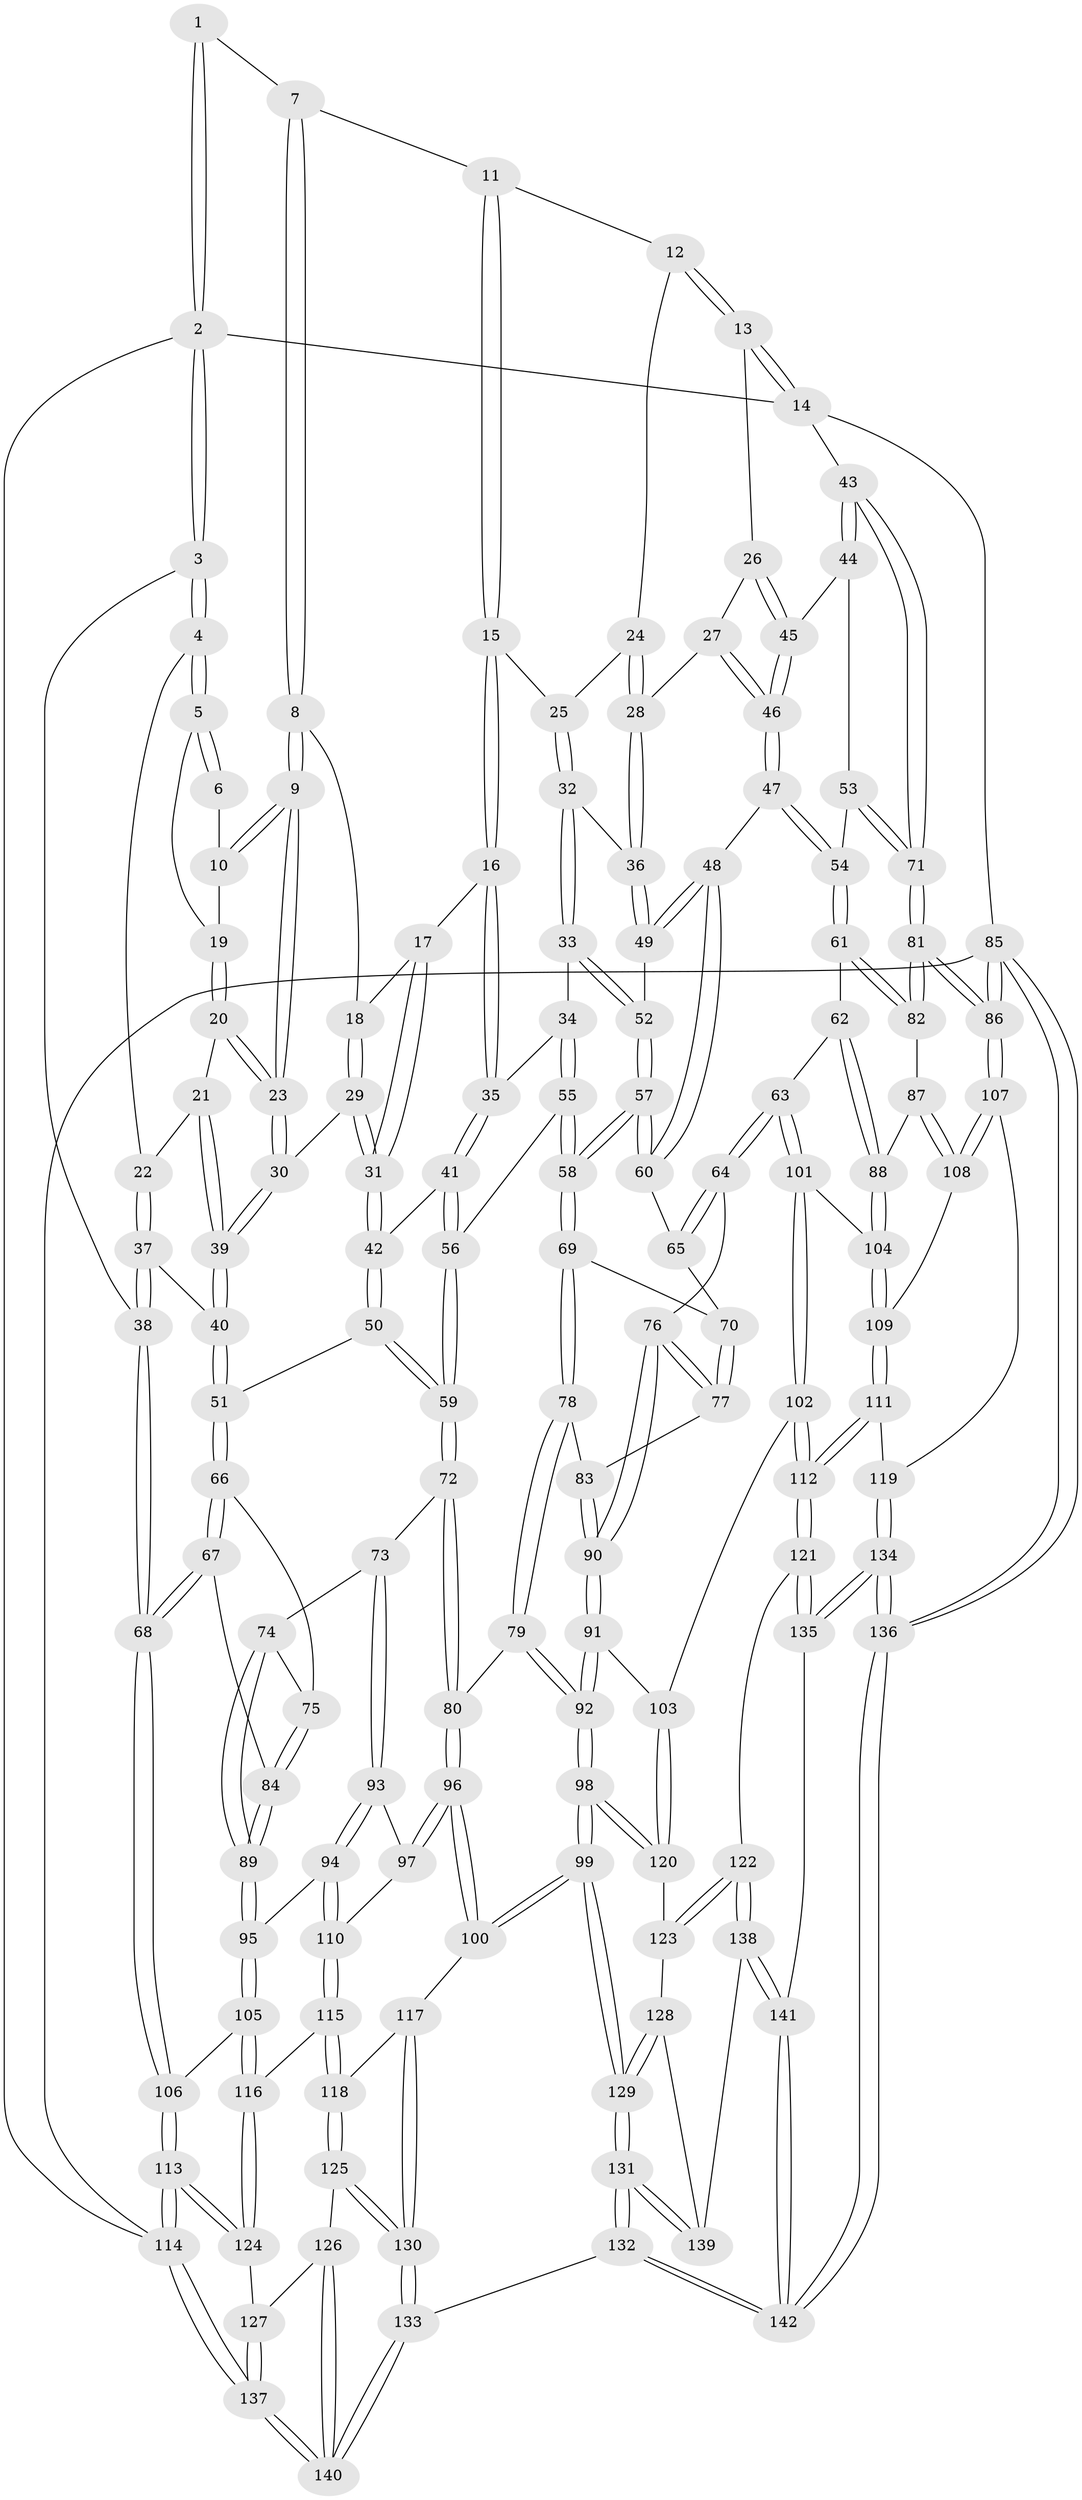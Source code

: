 // coarse degree distribution, {4: 0.3563218390804598, 6: 0.16091954022988506, 5: 0.40229885057471265, 3: 0.08045977011494253}
// Generated by graph-tools (version 1.1) at 2025/24/03/03/25 07:24:31]
// undirected, 142 vertices, 352 edges
graph export_dot {
graph [start="1"]
  node [color=gray90,style=filled];
  1 [pos="+0.22463032204500158+0"];
  2 [pos="+0+0"];
  3 [pos="+0+0"];
  4 [pos="+0.048828634985650356+0.07613340041221002"];
  5 [pos="+0.0896938172448939+0.0518626531327051"];
  6 [pos="+0.14815431234564763+0"];
  7 [pos="+0.31374800621034815+0"];
  8 [pos="+0.3130033355433722+0"];
  9 [pos="+0.21700282206856425+0.10248465518433111"];
  10 [pos="+0.16060325468019837+0.029911441682804192"];
  11 [pos="+0.37033212670201987+0"];
  12 [pos="+0.699520333040763+0"];
  13 [pos="+1+0"];
  14 [pos="+1+0"];
  15 [pos="+0.461660833540295+0.07604651115887882"];
  16 [pos="+0.38116395005163767+0.09919901422115021"];
  17 [pos="+0.33909591160204294+0.035788212762616345"];
  18 [pos="+0.32386027833453207+0.009783242879368798"];
  19 [pos="+0.1441931443594419+0.08243941192059083"];
  20 [pos="+0.15221266444392265+0.10482780015314078"];
  21 [pos="+0.10809321637842113+0.12537865463629758"];
  22 [pos="+0.05033368378905372+0.07844420669446212"];
  23 [pos="+0.21164751482155233+0.11881083032315128"];
  24 [pos="+0.6727515209253124+0"];
  25 [pos="+0.49770879187425526+0.08575292948126477"];
  26 [pos="+0.8038888072694783+0.13434330675382064"];
  27 [pos="+0.7230825632802542+0.16079973411716403"];
  28 [pos="+0.6521268162665039+0.11446036252797832"];
  29 [pos="+0.2732867331994337+0.1675669445051448"];
  30 [pos="+0.21898205638234716+0.1484324955768193"];
  31 [pos="+0.2857937975213071+0.17530869790762815"];
  32 [pos="+0.5223717108923761+0.17488785619401404"];
  33 [pos="+0.5134821357563591+0.18512949504498583"];
  34 [pos="+0.4876747193299563+0.20112817323499838"];
  35 [pos="+0.37961189843362947+0.17952943800264917"];
  36 [pos="+0.6121471853208755+0.15859210464265974"];
  37 [pos="+0.04910612068378734+0.2977819612389614"];
  38 [pos="+0+0.3586465011227084"];
  39 [pos="+0.11921950045703823+0.26993257363028206"];
  40 [pos="+0.10969735586245766+0.2926156752040814"];
  41 [pos="+0.34108186670543034+0.20965900544189284"];
  42 [pos="+0.33454224393173+0.21111523479116062"];
  43 [pos="+1+0"];
  44 [pos="+0.9071328052636257+0.21179172766296153"];
  45 [pos="+0.8316478631622951+0.20664557046703608"];
  46 [pos="+0.7479737648486113+0.29945498672409526"];
  47 [pos="+0.7413678331184727+0.32005774752043714"];
  48 [pos="+0.7285381313558654+0.3226974006639941"];
  49 [pos="+0.6524400044681355+0.27524697317111324"];
  50 [pos="+0.23388646151558606+0.3430525124900874"];
  51 [pos="+0.1588865087213758+0.32387674419525003"];
  52 [pos="+0.5865494836515871+0.288554856786451"];
  53 [pos="+0.8891430692907791+0.3611441839216836"];
  54 [pos="+0.8340285661542459+0.38001526537781094"];
  55 [pos="+0.4720800670073822+0.3627234666639075"];
  56 [pos="+0.4385296961230699+0.3601503244049421"];
  57 [pos="+0.4966842475435958+0.3776716856503359"];
  58 [pos="+0.4944427774275071+0.3788881742989464"];
  59 [pos="+0.29308980990061+0.4104267974697246"];
  60 [pos="+0.6986554518725742+0.3567439488163894"];
  61 [pos="+0.8301921574959757+0.43204690738994406"];
  62 [pos="+0.8286258375676605+0.43355383587516744"];
  63 [pos="+0.7028049705235989+0.5236842715278064"];
  64 [pos="+0.6962719609610996+0.5202879415661272"];
  65 [pos="+0.6868692642479709+0.386175243447111"];
  66 [pos="+0.1392263052852021+0.4435096646527454"];
  67 [pos="+0.06978385627781175+0.513626664223549"];
  68 [pos="+0+0.43621922203048763"];
  69 [pos="+0.4975431744234137+0.3896492518382387"];
  70 [pos="+0.6183147511498287+0.43418770353981606"];
  71 [pos="+1+0.3962030703161134"];
  72 [pos="+0.29291614575398994+0.45770976765735233"];
  73 [pos="+0.2801660646157179+0.47688898086289094"];
  74 [pos="+0.22961355217741133+0.4921793894046526"];
  75 [pos="+0.1725396546631004+0.48817313507155174"];
  76 [pos="+0.6667808412015906+0.5222138364698062"];
  77 [pos="+0.6211503920656104+0.4972554521216755"];
  78 [pos="+0.4979979268036584+0.47672852408967537"];
  79 [pos="+0.45526056252189884+0.5201152454915352"];
  80 [pos="+0.3932181690136982+0.5233259295477756"];
  81 [pos="+1+0.46339807933063254"];
  82 [pos="+0.8872415205208497+0.5290502953475588"];
  83 [pos="+0.5446636518399774+0.5061967056733758"];
  84 [pos="+0.11213882725464955+0.5480959524771333"];
  85 [pos="+1+1"];
  86 [pos="+1+0.6566464941568412"];
  87 [pos="+0.8775468843940514+0.558100376202975"];
  88 [pos="+0.779189601001966+0.5773725102056743"];
  89 [pos="+0.1385062298934349+0.5940871869315936"];
  90 [pos="+0.580111043661112+0.6281116870623271"];
  91 [pos="+0.5749763151754914+0.6572442096318601"];
  92 [pos="+0.487204985084213+0.6909964406365969"];
  93 [pos="+0.2747654271740887+0.5347655767803359"];
  94 [pos="+0.15936305553304603+0.609909021243447"];
  95 [pos="+0.13883540891972135+0.595378031310868"];
  96 [pos="+0.34509385069981846+0.6643334088229367"];
  97 [pos="+0.290082972001328+0.5913826674612905"];
  98 [pos="+0.4404399293258083+0.7394665564671393"];
  99 [pos="+0.41560458257930666+0.7528336091283704"];
  100 [pos="+0.36270829155520323+0.7337817195268553"];
  101 [pos="+0.7403842054285913+0.5882871989694736"];
  102 [pos="+0.679419759730819+0.6917353201173922"];
  103 [pos="+0.6624925991983802+0.6910429931527253"];
  104 [pos="+0.7538428051913633+0.5890530094298349"];
  105 [pos="+0.06905046937336784+0.645065892109161"];
  106 [pos="+0+0.5390634707133938"];
  107 [pos="+1+0.6794578242603203"];
  108 [pos="+0.9070669854390232+0.6552752237984399"];
  109 [pos="+0.85761880346186+0.6920906532011679"];
  110 [pos="+0.17711970241178449+0.6339138255375192"];
  111 [pos="+0.8178491508589706+0.7644379644152645"];
  112 [pos="+0.7720517147975958+0.7839471287908307"];
  113 [pos="+0+0.8510704005997795"];
  114 [pos="+0+1"];
  115 [pos="+0.21401464557002356+0.7382613258471186"];
  116 [pos="+0.07685226687450065+0.7690282039838527"];
  117 [pos="+0.2692162720594585+0.7562372187057639"];
  118 [pos="+0.24485037408951887+0.7522885126761643"];
  119 [pos="+0.9205572487405334+0.8184627695961773"];
  120 [pos="+0.6011972046818213+0.8172928022305396"];
  121 [pos="+0.7452320357045621+0.8587820315101756"];
  122 [pos="+0.6653720401172925+0.8688699375392369"];
  123 [pos="+0.6036190440150658+0.8214705637963712"];
  124 [pos="+0.028587545800243964+0.8099626591441919"];
  125 [pos="+0.15934043120830987+0.8895995445484952"];
  126 [pos="+0.11832581225313132+0.8894729322499371"];
  127 [pos="+0.06871043500153262+0.8511083228606531"];
  128 [pos="+0.5382493123179437+0.893273842571168"];
  129 [pos="+0.4353394796786715+0.8993700702434109"];
  130 [pos="+0.25171436109039586+0.9593077022662997"];
  131 [pos="+0.3854766916273252+1"];
  132 [pos="+0.36279553145790094+1"];
  133 [pos="+0.34393351011586815+1"];
  134 [pos="+1+1"];
  135 [pos="+0.7570237824264825+0.8854921371025781"];
  136 [pos="+1+1"];
  137 [pos="+0.03728666087128269+1"];
  138 [pos="+0.6184760156864245+0.9227948281169905"];
  139 [pos="+0.6090387265886542+0.9226851969984043"];
  140 [pos="+0.08961500252348699+1"];
  141 [pos="+0.6529410030740552+1"];
  142 [pos="+0.6295962869929758+1"];
  1 -- 2;
  1 -- 2;
  1 -- 7;
  2 -- 3;
  2 -- 3;
  2 -- 14;
  2 -- 114;
  3 -- 4;
  3 -- 4;
  3 -- 38;
  4 -- 5;
  4 -- 5;
  4 -- 22;
  5 -- 6;
  5 -- 6;
  5 -- 19;
  6 -- 10;
  7 -- 8;
  7 -- 8;
  7 -- 11;
  8 -- 9;
  8 -- 9;
  8 -- 18;
  9 -- 10;
  9 -- 10;
  9 -- 23;
  9 -- 23;
  10 -- 19;
  11 -- 12;
  11 -- 15;
  11 -- 15;
  12 -- 13;
  12 -- 13;
  12 -- 24;
  13 -- 14;
  13 -- 14;
  13 -- 26;
  14 -- 43;
  14 -- 85;
  15 -- 16;
  15 -- 16;
  15 -- 25;
  16 -- 17;
  16 -- 35;
  16 -- 35;
  17 -- 18;
  17 -- 31;
  17 -- 31;
  18 -- 29;
  18 -- 29;
  19 -- 20;
  19 -- 20;
  20 -- 21;
  20 -- 23;
  20 -- 23;
  21 -- 22;
  21 -- 39;
  21 -- 39;
  22 -- 37;
  22 -- 37;
  23 -- 30;
  23 -- 30;
  24 -- 25;
  24 -- 28;
  24 -- 28;
  25 -- 32;
  25 -- 32;
  26 -- 27;
  26 -- 45;
  26 -- 45;
  27 -- 28;
  27 -- 46;
  27 -- 46;
  28 -- 36;
  28 -- 36;
  29 -- 30;
  29 -- 31;
  29 -- 31;
  30 -- 39;
  30 -- 39;
  31 -- 42;
  31 -- 42;
  32 -- 33;
  32 -- 33;
  32 -- 36;
  33 -- 34;
  33 -- 52;
  33 -- 52;
  34 -- 35;
  34 -- 55;
  34 -- 55;
  35 -- 41;
  35 -- 41;
  36 -- 49;
  36 -- 49;
  37 -- 38;
  37 -- 38;
  37 -- 40;
  38 -- 68;
  38 -- 68;
  39 -- 40;
  39 -- 40;
  40 -- 51;
  40 -- 51;
  41 -- 42;
  41 -- 56;
  41 -- 56;
  42 -- 50;
  42 -- 50;
  43 -- 44;
  43 -- 44;
  43 -- 71;
  43 -- 71;
  44 -- 45;
  44 -- 53;
  45 -- 46;
  45 -- 46;
  46 -- 47;
  46 -- 47;
  47 -- 48;
  47 -- 54;
  47 -- 54;
  48 -- 49;
  48 -- 49;
  48 -- 60;
  48 -- 60;
  49 -- 52;
  50 -- 51;
  50 -- 59;
  50 -- 59;
  51 -- 66;
  51 -- 66;
  52 -- 57;
  52 -- 57;
  53 -- 54;
  53 -- 71;
  53 -- 71;
  54 -- 61;
  54 -- 61;
  55 -- 56;
  55 -- 58;
  55 -- 58;
  56 -- 59;
  56 -- 59;
  57 -- 58;
  57 -- 58;
  57 -- 60;
  57 -- 60;
  58 -- 69;
  58 -- 69;
  59 -- 72;
  59 -- 72;
  60 -- 65;
  61 -- 62;
  61 -- 82;
  61 -- 82;
  62 -- 63;
  62 -- 88;
  62 -- 88;
  63 -- 64;
  63 -- 64;
  63 -- 101;
  63 -- 101;
  64 -- 65;
  64 -- 65;
  64 -- 76;
  65 -- 70;
  66 -- 67;
  66 -- 67;
  66 -- 75;
  67 -- 68;
  67 -- 68;
  67 -- 84;
  68 -- 106;
  68 -- 106;
  69 -- 70;
  69 -- 78;
  69 -- 78;
  70 -- 77;
  70 -- 77;
  71 -- 81;
  71 -- 81;
  72 -- 73;
  72 -- 80;
  72 -- 80;
  73 -- 74;
  73 -- 93;
  73 -- 93;
  74 -- 75;
  74 -- 89;
  74 -- 89;
  75 -- 84;
  75 -- 84;
  76 -- 77;
  76 -- 77;
  76 -- 90;
  76 -- 90;
  77 -- 83;
  78 -- 79;
  78 -- 79;
  78 -- 83;
  79 -- 80;
  79 -- 92;
  79 -- 92;
  80 -- 96;
  80 -- 96;
  81 -- 82;
  81 -- 82;
  81 -- 86;
  81 -- 86;
  82 -- 87;
  83 -- 90;
  83 -- 90;
  84 -- 89;
  84 -- 89;
  85 -- 86;
  85 -- 86;
  85 -- 136;
  85 -- 136;
  85 -- 114;
  86 -- 107;
  86 -- 107;
  87 -- 88;
  87 -- 108;
  87 -- 108;
  88 -- 104;
  88 -- 104;
  89 -- 95;
  89 -- 95;
  90 -- 91;
  90 -- 91;
  91 -- 92;
  91 -- 92;
  91 -- 103;
  92 -- 98;
  92 -- 98;
  93 -- 94;
  93 -- 94;
  93 -- 97;
  94 -- 95;
  94 -- 110;
  94 -- 110;
  95 -- 105;
  95 -- 105;
  96 -- 97;
  96 -- 97;
  96 -- 100;
  96 -- 100;
  97 -- 110;
  98 -- 99;
  98 -- 99;
  98 -- 120;
  98 -- 120;
  99 -- 100;
  99 -- 100;
  99 -- 129;
  99 -- 129;
  100 -- 117;
  101 -- 102;
  101 -- 102;
  101 -- 104;
  102 -- 103;
  102 -- 112;
  102 -- 112;
  103 -- 120;
  103 -- 120;
  104 -- 109;
  104 -- 109;
  105 -- 106;
  105 -- 116;
  105 -- 116;
  106 -- 113;
  106 -- 113;
  107 -- 108;
  107 -- 108;
  107 -- 119;
  108 -- 109;
  109 -- 111;
  109 -- 111;
  110 -- 115;
  110 -- 115;
  111 -- 112;
  111 -- 112;
  111 -- 119;
  112 -- 121;
  112 -- 121;
  113 -- 114;
  113 -- 114;
  113 -- 124;
  113 -- 124;
  114 -- 137;
  114 -- 137;
  115 -- 116;
  115 -- 118;
  115 -- 118;
  116 -- 124;
  116 -- 124;
  117 -- 118;
  117 -- 130;
  117 -- 130;
  118 -- 125;
  118 -- 125;
  119 -- 134;
  119 -- 134;
  120 -- 123;
  121 -- 122;
  121 -- 135;
  121 -- 135;
  122 -- 123;
  122 -- 123;
  122 -- 138;
  122 -- 138;
  123 -- 128;
  124 -- 127;
  125 -- 126;
  125 -- 130;
  125 -- 130;
  126 -- 127;
  126 -- 140;
  126 -- 140;
  127 -- 137;
  127 -- 137;
  128 -- 129;
  128 -- 129;
  128 -- 139;
  129 -- 131;
  129 -- 131;
  130 -- 133;
  130 -- 133;
  131 -- 132;
  131 -- 132;
  131 -- 139;
  131 -- 139;
  132 -- 133;
  132 -- 142;
  132 -- 142;
  133 -- 140;
  133 -- 140;
  134 -- 135;
  134 -- 135;
  134 -- 136;
  134 -- 136;
  135 -- 141;
  136 -- 142;
  136 -- 142;
  137 -- 140;
  137 -- 140;
  138 -- 139;
  138 -- 141;
  138 -- 141;
  141 -- 142;
  141 -- 142;
}
